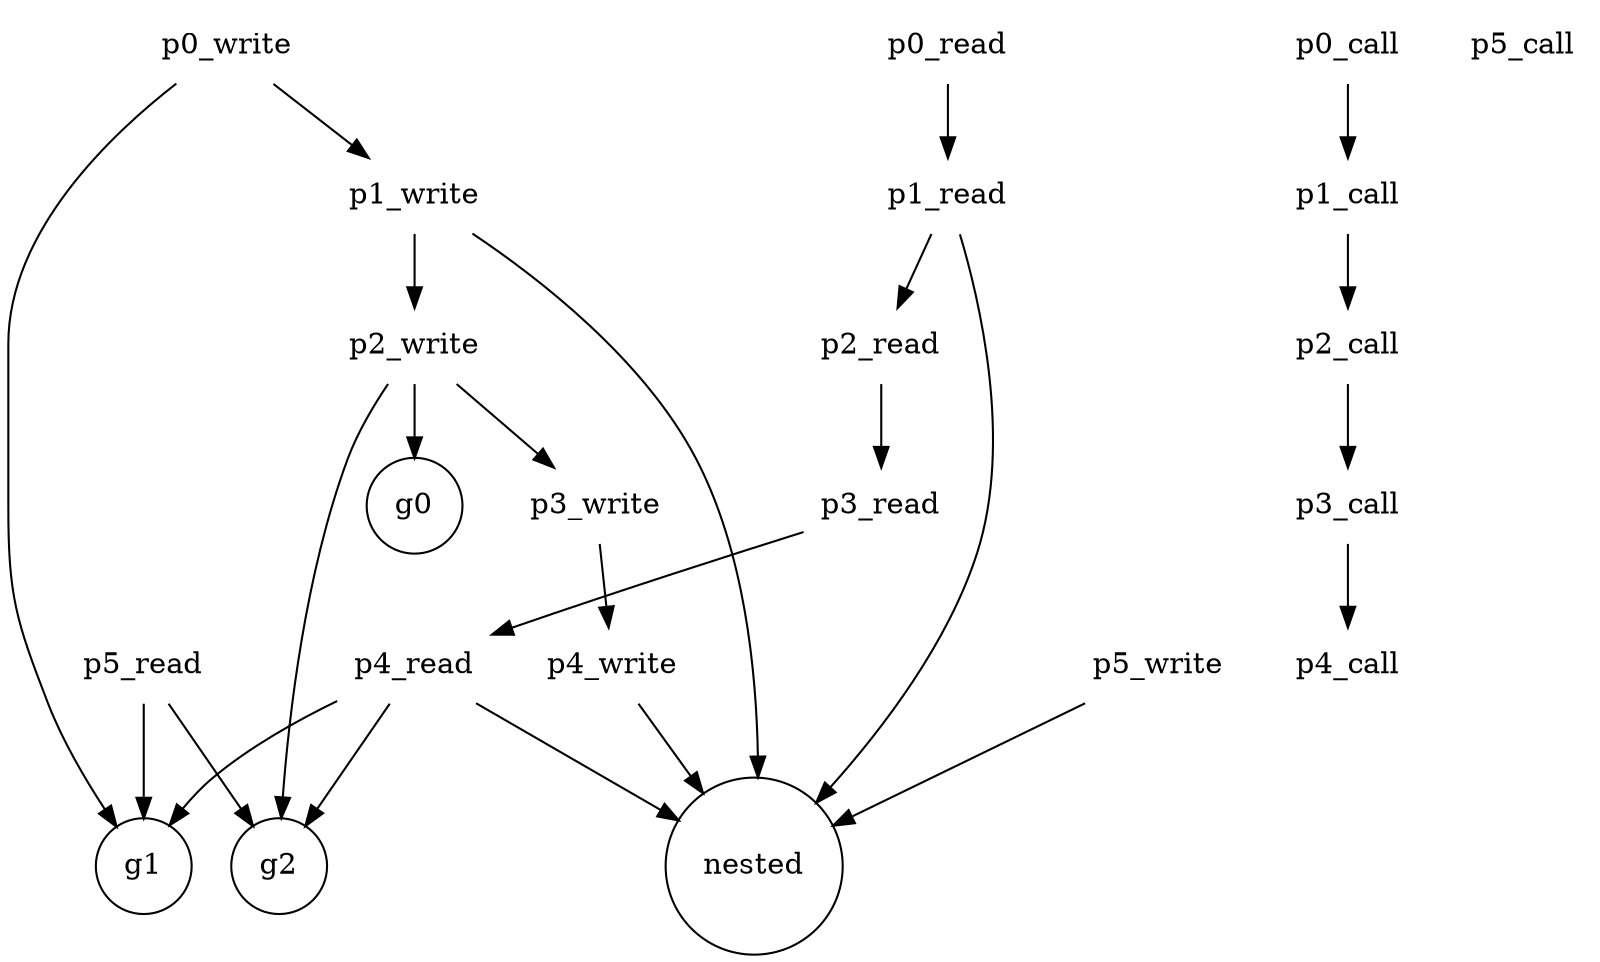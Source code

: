 digraph G {
   overlap=false;
   splies=true;
   sep=1;
   node [shape=none];

   g0     [shape=circle];
   g1     [shape=circle];
   g2     [shape=circle];
   nested [shape=circle];

   p0_read;
   p0_write;
   p0_call;

   p1_read;
   p1_write;
   p1_call;

   p2_read;
   p2_write;
   p2_call;

   p3_read;
   p3_write;
   p3_call;

   p4_read;
   p4_write;
   p4_call;

   p5_read;
   p5_write;
   p5_call;

   // Known information from analysis of Q:

   p1_read  -> nested;
   p1_write -> nested;
   p1_call  -> p2_call;
   p1_read  -> p2_read;
   p1_write -> p2_write;

   p4_read  -> g1;
   p4_read  -> g2;
   p4_read  -> nested;
   p4_write -> nested;

   p5_read  -> g1;
   p5_read  -> g2;
   p5_write -> nested;

   // From phase1 cfg of P:

   p0_read  -> p1_read;
   p0_write -> p1_write;
   p0_call  -> p1_call;
   p0_write -> g1;

   p2_read  -> p3_read;
   p2_write -> p3_write;
   p2_call  -> p3_call;
   p2_write -> g0;
   p2_write -> g2;

   p3_read  -> p4_read;
   p3_write -> p4_write;
   p3_call  -> p4_call;

}
